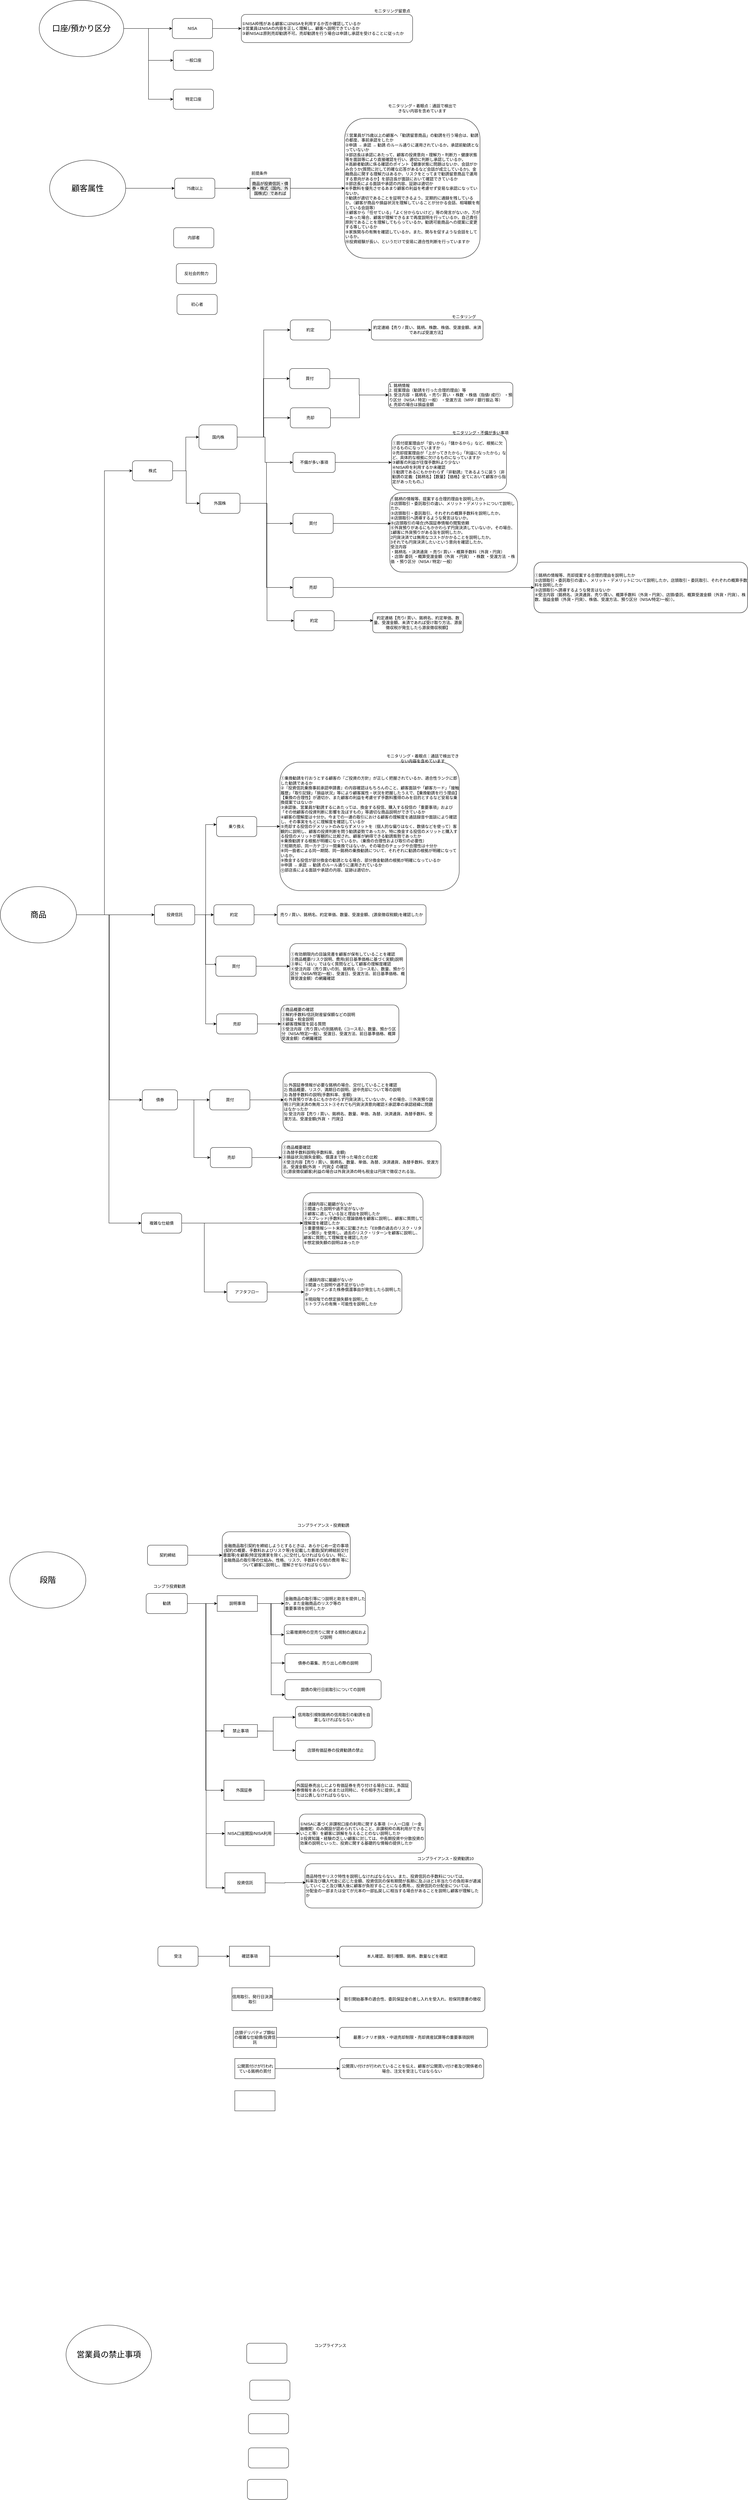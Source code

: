 <mxfile border="50" scale="3" compressed="false" locked="false" version="28.2.7">
  <diagram name="Blank" id="YmL12bMKpDGza6XwsDPr">
    <mxGraphModel dx="1291" dy="3294" grid="0" gridSize="10" guides="1" tooltips="1" connect="1" arrows="1" fold="1" page="0" pageScale="1" pageWidth="827" pageHeight="1169" background="none" math="1" shadow="0">
      <root>
        <mxCell id="X5NqExCQtvZxIxQ7pmgY-0" />
        <mxCell id="1" parent="X5NqExCQtvZxIxQ7pmgY-0" />
        <mxCell id="eBsOsrl3Z8P0XOdV9Z9q-5" value="" style="edgeStyle=orthogonalEdgeStyle;rounded=0;orthogonalLoop=1;jettySize=auto;html=1;" parent="1" source="eBsOsrl3Z8P0XOdV9Z9q-2" target="eBsOsrl3Z8P0XOdV9Z9q-4" edge="1">
          <mxGeometry relative="1" as="geometry" />
        </mxCell>
        <mxCell id="eBsOsrl3Z8P0XOdV9Z9q-12" style="edgeStyle=orthogonalEdgeStyle;rounded=0;orthogonalLoop=1;jettySize=auto;html=1;exitX=1;exitY=0.5;exitDx=0;exitDy=0;entryX=0;entryY=0.5;entryDx=0;entryDy=0;" parent="1" source="eBsOsrl3Z8P0XOdV9Z9q-2" target="eBsOsrl3Z8P0XOdV9Z9q-6" edge="1">
          <mxGeometry relative="1" as="geometry">
            <Array as="points">
              <mxPoint x="534" y="217" />
              <mxPoint x="534" y="365" />
              <mxPoint x="565" y="365" />
            </Array>
          </mxGeometry>
        </mxCell>
        <mxCell id="eBsOsrl3Z8P0XOdV9Z9q-14" style="edgeStyle=orthogonalEdgeStyle;rounded=0;orthogonalLoop=1;jettySize=auto;html=1;entryX=0;entryY=0.5;entryDx=0;entryDy=0;" parent="1" source="eBsOsrl3Z8P0XOdV9Z9q-2" target="eBsOsrl3Z8P0XOdV9Z9q-13" edge="1">
          <mxGeometry relative="1" as="geometry" />
        </mxCell>
        <mxCell id="eBsOsrl3Z8P0XOdV9Z9q-2" value="投資信託" style="rounded=1;whiteSpace=wrap;html=1;" parent="1" vertex="1">
          <mxGeometry x="382" y="187" width="120" height="60" as="geometry" />
        </mxCell>
        <mxCell id="eBsOsrl3Z8P0XOdV9Z9q-9" value="" style="edgeStyle=orthogonalEdgeStyle;rounded=0;orthogonalLoop=1;jettySize=auto;html=1;" parent="1" source="eBsOsrl3Z8P0XOdV9Z9q-4" target="eBsOsrl3Z8P0XOdV9Z9q-8" edge="1">
          <mxGeometry relative="1" as="geometry" />
        </mxCell>
        <mxCell id="eBsOsrl3Z8P0XOdV9Z9q-4" value="約定" style="rounded=1;whiteSpace=wrap;html=1;" parent="1" vertex="1">
          <mxGeometry x="559" y="187" width="120" height="60" as="geometry" />
        </mxCell>
        <mxCell id="eBsOsrl3Z8P0XOdV9Z9q-11" style="edgeStyle=orthogonalEdgeStyle;rounded=0;orthogonalLoop=1;jettySize=auto;html=1;entryX=0;entryY=0.5;entryDx=0;entryDy=0;" parent="1" source="eBsOsrl3Z8P0XOdV9Z9q-6" target="eBsOsrl3Z8P0XOdV9Z9q-10" edge="1">
          <mxGeometry relative="1" as="geometry" />
        </mxCell>
        <mxCell id="eBsOsrl3Z8P0XOdV9Z9q-6" value="買付" style="rounded=1;whiteSpace=wrap;html=1;" parent="1" vertex="1">
          <mxGeometry x="565" y="340.5" width="120" height="60" as="geometry" />
        </mxCell>
        <mxCell id="eBsOsrl3Z8P0XOdV9Z9q-8" value="売り / 買い、銘柄名、約定単価、数量、受渡金額、(源泉徴収税額)を確認したか" style="rounded=1;whiteSpace=wrap;html=1;" parent="1" vertex="1">
          <mxGeometry x="748" y="187" width="444" height="60" as="geometry" />
        </mxCell>
        <mxCell id="eBsOsrl3Z8P0XOdV9Z9q-10" value="①有効期限内の目論見書を顧客が保有していることを確認&lt;div&gt;②商品概要/リスク説明、費用(前日基準価格に基づく実額)説明&lt;/div&gt;&lt;div&gt;&lt;span style=&quot;background-color: transparent; color: light-dark(rgb(0, 0, 0), rgb(255, 255, 255));&quot;&gt;③単に「はい」ではなく質問などして顧客の理解度確認&lt;/span&gt;&lt;/div&gt;&lt;div&gt;④受注内容（売り買いの別、銘柄名（コース名）、数量、預かり区分（NISA/特定/一般）、受渡日、受渡方法、前日基準価格、概算受渡金額）の網羅確認&lt;/div&gt;" style="rounded=1;whiteSpace=wrap;html=1;align=left;" parent="1" vertex="1">
          <mxGeometry x="785.5" y="303" width="348" height="135" as="geometry" />
        </mxCell>
        <mxCell id="eBsOsrl3Z8P0XOdV9Z9q-16" value="" style="edgeStyle=orthogonalEdgeStyle;rounded=0;orthogonalLoop=1;jettySize=auto;html=1;" parent="1" source="eBsOsrl3Z8P0XOdV9Z9q-13" target="eBsOsrl3Z8P0XOdV9Z9q-15" edge="1">
          <mxGeometry relative="1" as="geometry" />
        </mxCell>
        <mxCell id="eBsOsrl3Z8P0XOdV9Z9q-13" value="売却" style="rounded=1;whiteSpace=wrap;html=1;" parent="1" vertex="1">
          <mxGeometry x="567" y="512.5" width="122" height="60" as="geometry" />
        </mxCell>
        <mxCell id="eBsOsrl3Z8P0XOdV9Z9q-15" value="①商品概要の確認&lt;br&gt;②解約手数料/信託財産留保額などの説明&lt;br&gt;③損益・税金説明&lt;div&gt;④顧客理解度を図る質問&lt;div&gt;⑤受注内容（売り買いの別&lt;span style=&quot;background-color: transparent; color: light-dark(rgb(0, 0, 0), rgb(255, 255, 255));&quot;&gt;銘柄名（コース名）、数量、預かり区分（NISA/特定/一般）、受渡日、受渡方法、前日基準価格、概算受渡金額）の網羅確認&lt;/span&gt;&lt;/div&gt;&lt;/div&gt;" style="rounded=1;whiteSpace=wrap;html=1;align=left;" parent="1" vertex="1">
          <mxGeometry x="759" y="486" width="352" height="113" as="geometry" />
        </mxCell>
        <mxCell id="eBsOsrl3Z8P0XOdV9Z9q-21" value="" style="edgeStyle=orthogonalEdgeStyle;rounded=0;orthogonalLoop=1;jettySize=auto;html=1;" parent="1" source="eBsOsrl3Z8P0XOdV9Z9q-17" target="eBsOsrl3Z8P0XOdV9Z9q-18" edge="1">
          <mxGeometry relative="1" as="geometry" />
        </mxCell>
        <mxCell id="eBsOsrl3Z8P0XOdV9Z9q-25" style="edgeStyle=orthogonalEdgeStyle;rounded=0;orthogonalLoop=1;jettySize=auto;html=1;entryX=0;entryY=0.5;entryDx=0;entryDy=0;" parent="1" source="eBsOsrl3Z8P0XOdV9Z9q-17" target="eBsOsrl3Z8P0XOdV9Z9q-19" edge="1">
          <mxGeometry relative="1" as="geometry" />
        </mxCell>
        <mxCell id="eBsOsrl3Z8P0XOdV9Z9q-17" value="債券" style="rounded=1;whiteSpace=wrap;html=1;" parent="1" vertex="1">
          <mxGeometry x="345.5" y="739" width="105" height="60" as="geometry" />
        </mxCell>
        <mxCell id="eBsOsrl3Z8P0XOdV9Z9q-22" style="edgeStyle=orthogonalEdgeStyle;rounded=0;orthogonalLoop=1;jettySize=auto;html=1;entryX=0;entryY=0.5;entryDx=0;entryDy=0;" parent="1" source="eBsOsrl3Z8P0XOdV9Z9q-18" edge="1">
          <mxGeometry relative="1" as="geometry">
            <mxPoint x="767.5" y="769" as="targetPoint" />
          </mxGeometry>
        </mxCell>
        <mxCell id="eBsOsrl3Z8P0XOdV9Z9q-18" value="買付" style="rounded=1;whiteSpace=wrap;html=1;" parent="1" vertex="1">
          <mxGeometry x="546.5" y="739" width="120" height="60" as="geometry" />
        </mxCell>
        <mxCell id="eBsOsrl3Z8P0XOdV9Z9q-24" value="" style="edgeStyle=orthogonalEdgeStyle;rounded=0;orthogonalLoop=1;jettySize=auto;html=1;" parent="1" source="eBsOsrl3Z8P0XOdV9Z9q-19" edge="1">
          <mxGeometry relative="1" as="geometry">
            <mxPoint x="761.5" y="941" as="targetPoint" />
          </mxGeometry>
        </mxCell>
        <mxCell id="eBsOsrl3Z8P0XOdV9Z9q-19" value="売却" style="rounded=1;whiteSpace=wrap;html=1;" parent="1" vertex="1">
          <mxGeometry x="548.5" y="911" width="124" height="60" as="geometry" />
        </mxCell>
        <mxCell id="eBsOsrl3Z8P0XOdV9Z9q-20" value="1) 外国証券情報が必要な銘柄の場合、交付していることを確認&lt;div&gt;2) 商品概要、リスク、満期日の説明、途中売却について等の説明&lt;/div&gt;&lt;div&gt;3) 為替手数料の説明(手数料率、金額)&lt;/div&gt;&lt;div&gt;4) 外貨預りがあるにもかかわらず円貨決済していないか。その場合、①外貨預り説明②円貨決済の無用コスト③それでも円貨決済意向確認④承認車の承認経緯に問題はなかったか&lt;/div&gt;&lt;div&gt;5) 受注内容【売り / 買い、銘柄名、数量、単価、為替、決済通貨、為替手数料、受渡方法、受渡金額(外貨 ・ 円貨)】&lt;/div&gt;" style="rounded=1;whiteSpace=wrap;html=1;align=left;" parent="1" vertex="1">
          <mxGeometry x="765.5" y="687" width="457" height="176" as="geometry" />
        </mxCell>
        <mxCell id="eBsOsrl3Z8P0XOdV9Z9q-23" value="①商品概要確認&lt;div&gt;②為替手数料説明(手数料率、金額)&lt;/div&gt;&lt;div&gt;③損益状況(損失金額)、償還まで持った場合との比較&lt;/div&gt;&lt;div&gt;④受注内容【売り / 買い、銘柄名、数量、単価、為替、決済通貨、為替手数料、受渡方法、受渡金額(外貨 ・ 円貨)】の確認&lt;/div&gt;&lt;div&gt;⑤(源泉徴収顧客)利益の場合は外貨決済の時も税金は円貨で徴収される旨。&lt;/div&gt;" style="rounded=1;whiteSpace=wrap;html=1;align=left;" parent="1" vertex="1">
          <mxGeometry x="761.5" y="892" width="475" height="110" as="geometry" />
        </mxCell>
        <mxCell id="eBsOsrl3Z8P0XOdV9Z9q-36" value="" style="edgeStyle=orthogonalEdgeStyle;rounded=0;orthogonalLoop=1;jettySize=auto;html=1;" parent="1" source="eBsOsrl3Z8P0XOdV9Z9q-29" target="eBsOsrl3Z8P0XOdV9Z9q-34" edge="1">
          <mxGeometry relative="1" as="geometry" />
        </mxCell>
        <mxCell id="eBsOsrl3Z8P0XOdV9Z9q-29" value="乗り換え" style="rounded=1;whiteSpace=wrap;html=1;" parent="1" vertex="1">
          <mxGeometry x="567" y="-76" width="120" height="60" as="geometry" />
        </mxCell>
        <mxCell id="eBsOsrl3Z8P0XOdV9Z9q-34" value="①乗換勧誘を行おうとする顧客の『ご投資の方針』が正しく把握されているか、適合性ランクに即した勧誘であるか&lt;br&gt;②『投資信託乗換事前承認申請書』の内容確認はもちろんのこと、顧客面談や「顧客カード」「接触履歴」「取引記録」「損益状況」等により顧客属性・状況を把握したうえで、【乗換勧誘を行う理由】【乗換の合理性】が適切か、また顧客の利益を考慮せず手数料獲得のみを目的とするなど安易な乗換提案ではないか&lt;br&gt;③承認後、営業員が勧誘するにあたっては、換金する投信、購入する投信の「重要事項」および「その他顧客の投資判断に影響を及ぼすもの」等適切な商品説明ができているか&lt;br&gt;④顧客の理解度は十分か。今までの一連の取引における顧客の理解度を通話録音や面談により確認し、その事実をもとに理解度を確認しているか&lt;br&gt;⑤売却する投信のデメリットのみならずメリットを（個人的な偏りはなく、数値などを使って）客観的に説明し、顧客の投資判断を問う勧誘姿勢であったか。特に換金する投信のメリットと購入する投信のメリットが客観的に比較され、顧客が納得できる勧誘態勢であったか&lt;br&gt;⑥乗換勧誘する根拠が明確になっているか。（乗換の合理性および取引の必要性）&lt;br&gt;⑦短期売却、同一カテゴリー間乗換ではないか。その場合のチェックや合理性は十分か&lt;br&gt;⑧同一扱者による同一期間、同一銘柄の乗換勧誘について、それぞれに勧誘の根拠が明確になっているか。&lt;br&gt;⑨換金する投信が部分換金の勧誘となる場合、部分換金勧誘の根拠が明確になっているか&lt;br&gt;⑩申請 → 承認 → 勧誘 のルール通りに運用されているか&lt;br&gt;⑪部店長による面談や承認の内容、証跡は適切か。&lt;div&gt;&lt;br/&gt;&lt;/div&gt;" style="rounded=1;whiteSpace=wrap;html=1;align=left;" parent="1" vertex="1">
          <mxGeometry x="756" y="-238" width="535" height="383" as="geometry" />
        </mxCell>
        <mxCell id="eBsOsrl3Z8P0XOdV9Z9q-37" style="edgeStyle=orthogonalEdgeStyle;rounded=0;orthogonalLoop=1;jettySize=auto;html=1;entryX=0;entryY=0.4;entryDx=0;entryDy=0;entryPerimeter=0;" parent="1" source="eBsOsrl3Z8P0XOdV9Z9q-2" target="eBsOsrl3Z8P0XOdV9Z9q-29" edge="1">
          <mxGeometry relative="1" as="geometry" />
        </mxCell>
        <mxCell id="eBsOsrl3Z8P0XOdV9Z9q-38" value="モニタリング・着眼点：通話で検出できない内容を含めています" style="text;html=1;whiteSpace=wrap;strokeColor=none;fillColor=none;align=center;verticalAlign=middle;rounded=0;" parent="1" vertex="1">
          <mxGeometry x="1070" y="-264" width="224" height="30" as="geometry" />
        </mxCell>
        <mxCell id="eBsOsrl3Z8P0XOdV9Z9q-41" style="edgeStyle=orthogonalEdgeStyle;rounded=0;orthogonalLoop=1;jettySize=auto;html=1;entryX=0;entryY=0.5;entryDx=0;entryDy=0;" parent="1" source="eBsOsrl3Z8P0XOdV9Z9q-40" target="eBsOsrl3Z8P0XOdV9Z9q-17" edge="1">
          <mxGeometry relative="1" as="geometry">
            <mxPoint x="345" y="626.889" as="targetPoint" />
          </mxGeometry>
        </mxCell>
        <mxCell id="eBsOsrl3Z8P0XOdV9Z9q-72" style="edgeStyle=orthogonalEdgeStyle;rounded=0;orthogonalLoop=1;jettySize=auto;html=1;" parent="1" source="eBsOsrl3Z8P0XOdV9Z9q-40" target="eBsOsrl3Z8P0XOdV9Z9q-2" edge="1">
          <mxGeometry relative="1" as="geometry" />
        </mxCell>
        <mxCell id="eBsOsrl3Z8P0XOdV9Z9q-95" style="edgeStyle=orthogonalEdgeStyle;rounded=0;orthogonalLoop=1;jettySize=auto;html=1;entryX=0;entryY=0.5;entryDx=0;entryDy=0;" parent="1" source="eBsOsrl3Z8P0XOdV9Z9q-40" target="eBsOsrl3Z8P0XOdV9Z9q-73" edge="1">
          <mxGeometry relative="1" as="geometry" />
        </mxCell>
        <mxCell id="eBsOsrl3Z8P0XOdV9Z9q-143" style="edgeStyle=orthogonalEdgeStyle;rounded=0;orthogonalLoop=1;jettySize=auto;html=1;entryX=0;entryY=0.5;entryDx=0;entryDy=0;" parent="1" source="eBsOsrl3Z8P0XOdV9Z9q-40" target="eBsOsrl3Z8P0XOdV9Z9q-135" edge="1">
          <mxGeometry relative="1" as="geometry" />
        </mxCell>
        <mxCell id="eBsOsrl3Z8P0XOdV9Z9q-40" value="&lt;font style=&quot;font-size: 24px;&quot;&gt;商品&lt;/font&gt;" style="ellipse;whiteSpace=wrap;html=1;" parent="1" vertex="1">
          <mxGeometry x="-78" y="133" width="227" height="168" as="geometry" />
        </mxCell>
        <mxCell id="eBsOsrl3Z8P0XOdV9Z9q-44" style="edgeStyle=orthogonalEdgeStyle;rounded=0;orthogonalLoop=1;jettySize=auto;html=1;entryX=0;entryY=0.5;entryDx=0;entryDy=0;" parent="1" source="eBsOsrl3Z8P0XOdV9Z9q-42" target="eBsOsrl3Z8P0XOdV9Z9q-43" edge="1">
          <mxGeometry relative="1" as="geometry" />
        </mxCell>
        <mxCell id="eBsOsrl3Z8P0XOdV9Z9q-42" value="&lt;font style=&quot;font-size: 24px;&quot;&gt;顧客属性&lt;/font&gt;" style="ellipse;whiteSpace=wrap;html=1;" parent="1" vertex="1">
          <mxGeometry x="69" y="-2033.5" width="227" height="168" as="geometry" />
        </mxCell>
        <mxCell id="eBsOsrl3Z8P0XOdV9Z9q-102" style="edgeStyle=orthogonalEdgeStyle;rounded=0;orthogonalLoop=1;jettySize=auto;html=1;entryX=0;entryY=0.5;entryDx=0;entryDy=0;" parent="1" source="eBsOsrl3Z8P0XOdV9Z9q-43" target="eBsOsrl3Z8P0XOdV9Z9q-99" edge="1">
          <mxGeometry relative="1" as="geometry" />
        </mxCell>
        <mxCell id="eBsOsrl3Z8P0XOdV9Z9q-43" value="75歳以上" style="rounded=1;whiteSpace=wrap;html=1;" parent="1" vertex="1">
          <mxGeometry x="442" y="-1979.5" width="120" height="60" as="geometry" />
        </mxCell>
        <mxCell id="eBsOsrl3Z8P0XOdV9Z9q-45" value="①営業員が75歳以上の顧客へ「勧誘留意商品」の勧誘を行う場合は、勧誘の都度、事前承認をしたか&lt;br&gt;②申請 → 承認 → 勧誘 のルール通りに運用されているか。承認前勧誘となっていないか&lt;br&gt;③部店長は承認にあたって、顧客の投資意向・理解力・判断力・健康状態等を面談等により直接確認を行い、適切に判断し承認しているか。&lt;br&gt;④高齢者勧誘に係る確認のポイント【健康状態に問題はないか、会話がかみ合うか(質問に対して的確な応答があるなど会話が成立しているか)、金融商品に関する理解力はあるか、リスクをとってまで勧誘留意商品で運用する意向があるか】を部店長が面談において確認できているか&lt;br&gt;⑤部店長による面談や承認の内容、証跡は適切か&lt;br&gt;⑥手数料を優先させるあまり顧客の利益を考慮せず安易な承認になっていないか。&lt;br&gt;⑦勧誘が適切であることを証明できるよう、定期的に通録を残しているか。（顧客が商品や損益状況を理解していることが分かる会話、相場観を有している会話等）&lt;br&gt;⑧顧客から「任せている」「よく分からないけど」等の発言がないか。万が一あった場合、顧客が理解できるまで再度説明を行っているか。自己責任原則であることを理解してもらっているか。勧誘可能商品への提案に変更する等しているか&lt;br&gt;⑨家族関与の有無を確認しているか。また、関与を促すような会話をしているか。&lt;div&gt;⑩投資経験が長い、というだけで安易に適合性判断を行っていますか&lt;/div&gt;" style="rounded=1;whiteSpace=wrap;html=1;align=left;" parent="1" vertex="1">
          <mxGeometry x="949" y="-2158" width="404" height="417" as="geometry" />
        </mxCell>
        <mxCell id="eBsOsrl3Z8P0XOdV9Z9q-46" value="モニタリング・着眼点：通話で検出できない内容を含めています" style="text;html=1;whiteSpace=wrap;strokeColor=none;fillColor=none;align=center;verticalAlign=middle;rounded=0;" parent="1" vertex="1">
          <mxGeometry x="1075" y="-2203" width="210.5" height="30" as="geometry" />
        </mxCell>
        <mxCell id="eBsOsrl3Z8P0XOdV9Z9q-56" style="edgeStyle=orthogonalEdgeStyle;rounded=0;orthogonalLoop=1;jettySize=auto;html=1;entryX=0;entryY=0.5;entryDx=0;entryDy=0;" parent="1" source="eBsOsrl3Z8P0XOdV9Z9q-48" target="eBsOsrl3Z8P0XOdV9Z9q-49" edge="1">
          <mxGeometry relative="1" as="geometry" />
        </mxCell>
        <mxCell id="eBsOsrl3Z8P0XOdV9Z9q-70" style="edgeStyle=orthogonalEdgeStyle;rounded=0;orthogonalLoop=1;jettySize=auto;html=1;entryX=0;entryY=0.5;entryDx=0;entryDy=0;" parent="1" source="eBsOsrl3Z8P0XOdV9Z9q-48" target="eBsOsrl3Z8P0XOdV9Z9q-50" edge="1">
          <mxGeometry relative="1" as="geometry" />
        </mxCell>
        <mxCell id="eBsOsrl3Z8P0XOdV9Z9q-71" style="edgeStyle=orthogonalEdgeStyle;rounded=0;orthogonalLoop=1;jettySize=auto;html=1;entryX=0;entryY=0.5;entryDx=0;entryDy=0;" parent="1" source="eBsOsrl3Z8P0XOdV9Z9q-48" target="eBsOsrl3Z8P0XOdV9Z9q-57" edge="1">
          <mxGeometry relative="1" as="geometry" />
        </mxCell>
        <mxCell id="eBsOsrl3Z8P0XOdV9Z9q-48" value="&lt;span style=&quot;font-size: 24px;&quot;&gt;口座/預かり区分&lt;/span&gt;" style="ellipse;whiteSpace=wrap;html=1;" parent="1" vertex="1">
          <mxGeometry x="38" y="-2510" width="252" height="168" as="geometry" />
        </mxCell>
        <mxCell id="eBsOsrl3Z8P0XOdV9Z9q-55" value="" style="edgeStyle=orthogonalEdgeStyle;rounded=0;orthogonalLoop=1;jettySize=auto;html=1;" parent="1" source="eBsOsrl3Z8P0XOdV9Z9q-49" target="eBsOsrl3Z8P0XOdV9Z9q-54" edge="1">
          <mxGeometry relative="1" as="geometry" />
        </mxCell>
        <mxCell id="eBsOsrl3Z8P0XOdV9Z9q-49" value="NISA" style="rounded=1;whiteSpace=wrap;html=1;" parent="1" vertex="1">
          <mxGeometry x="435" y="-2456" width="120" height="60" as="geometry" />
        </mxCell>
        <mxCell id="eBsOsrl3Z8P0XOdV9Z9q-50" value="一般口座" style="rounded=1;whiteSpace=wrap;html=1;" parent="1" vertex="1">
          <mxGeometry x="438" y="-2361" width="120" height="60" as="geometry" />
        </mxCell>
        <mxCell id="eBsOsrl3Z8P0XOdV9Z9q-54" value="①NISA枠残がある顧客にはNISAを利用するか否か確認しているか&lt;br&gt;②営業員はNISAの内容を正しく理解し、顧客へ説明できているか&lt;br&gt;③新NISAは原則売却勧誘不可。売却勧誘を行う場合は申請し承認を受けることに従ったか" style="rounded=1;whiteSpace=wrap;html=1;align=left;" parent="1" vertex="1">
          <mxGeometry x="641" y="-2468" width="511" height="84" as="geometry" />
        </mxCell>
        <mxCell id="eBsOsrl3Z8P0XOdV9Z9q-57" value="特定口座" style="rounded=1;whiteSpace=wrap;html=1;" parent="1" vertex="1">
          <mxGeometry x="438" y="-2245" width="120" height="60" as="geometry" />
        </mxCell>
        <mxCell id="eBsOsrl3Z8P0XOdV9Z9q-60" value="モニタリング留意点" style="text;html=1;whiteSpace=wrap;strokeColor=none;fillColor=none;align=center;verticalAlign=middle;rounded=0;" parent="1" vertex="1">
          <mxGeometry x="1036" y="-2493" width="110" height="30" as="geometry" />
        </mxCell>
        <mxCell id="eBsOsrl3Z8P0XOdV9Z9q-66" value="&lt;font style=&quot;font-size: 24px;&quot;&gt;営業員の禁止事項&lt;/font&gt;" style="ellipse;whiteSpace=wrap;html=1;" parent="1" vertex="1">
          <mxGeometry x="118" y="4423" width="255" height="176" as="geometry" />
        </mxCell>
        <mxCell id="eBsOsrl3Z8P0XOdV9Z9q-68" value="コンプライアンス" style="text;html=1;whiteSpace=wrap;strokeColor=none;fillColor=none;align=center;verticalAlign=middle;rounded=0;" parent="1" vertex="1">
          <mxGeometry x="840" y="4469" width="133" height="30" as="geometry" />
        </mxCell>
        <mxCell id="eBsOsrl3Z8P0XOdV9Z9q-79" style="edgeStyle=orthogonalEdgeStyle;rounded=0;orthogonalLoop=1;jettySize=auto;html=1;entryX=0;entryY=0.5;entryDx=0;entryDy=0;" parent="1" source="eBsOsrl3Z8P0XOdV9Z9q-73" target="eBsOsrl3Z8P0XOdV9Z9q-74" edge="1">
          <mxGeometry relative="1" as="geometry" />
        </mxCell>
        <mxCell id="eBsOsrl3Z8P0XOdV9Z9q-80" style="edgeStyle=orthogonalEdgeStyle;rounded=0;orthogonalLoop=1;jettySize=auto;html=1;entryX=0;entryY=0.5;entryDx=0;entryDy=0;" parent="1" source="eBsOsrl3Z8P0XOdV9Z9q-73" target="eBsOsrl3Z8P0XOdV9Z9q-75" edge="1">
          <mxGeometry relative="1" as="geometry" />
        </mxCell>
        <mxCell id="eBsOsrl3Z8P0XOdV9Z9q-73" value="株式" style="rounded=1;whiteSpace=wrap;html=1;" parent="1" vertex="1">
          <mxGeometry x="316" y="-1137" width="120" height="60" as="geometry" />
        </mxCell>
        <mxCell id="eBsOsrl3Z8P0XOdV9Z9q-86" style="edgeStyle=orthogonalEdgeStyle;rounded=0;orthogonalLoop=1;jettySize=auto;html=1;entryX=0;entryY=0.5;entryDx=0;entryDy=0;" parent="1" source="eBsOsrl3Z8P0XOdV9Z9q-74" target="eBsOsrl3Z8P0XOdV9Z9q-85" edge="1">
          <mxGeometry relative="1" as="geometry" />
        </mxCell>
        <mxCell id="eBsOsrl3Z8P0XOdV9Z9q-107" style="edgeStyle=orthogonalEdgeStyle;rounded=0;orthogonalLoop=1;jettySize=auto;html=1;entryX=0;entryY=0.5;entryDx=0;entryDy=0;" parent="1" source="eBsOsrl3Z8P0XOdV9Z9q-74" target="eBsOsrl3Z8P0XOdV9Z9q-104" edge="1">
          <mxGeometry relative="1" as="geometry" />
        </mxCell>
        <mxCell id="eBsOsrl3Z8P0XOdV9Z9q-109" style="edgeStyle=orthogonalEdgeStyle;rounded=0;orthogonalLoop=1;jettySize=auto;html=1;entryX=0;entryY=0.5;entryDx=0;entryDy=0;" parent="1" source="eBsOsrl3Z8P0XOdV9Z9q-74" target="eBsOsrl3Z8P0XOdV9Z9q-103" edge="1">
          <mxGeometry relative="1" as="geometry" />
        </mxCell>
        <mxCell id="eBsOsrl3Z8P0XOdV9Z9q-113" style="edgeStyle=orthogonalEdgeStyle;rounded=0;orthogonalLoop=1;jettySize=auto;html=1;entryX=0;entryY=0.5;entryDx=0;entryDy=0;" parent="1" source="eBsOsrl3Z8P0XOdV9Z9q-74" target="eBsOsrl3Z8P0XOdV9Z9q-105" edge="1">
          <mxGeometry relative="1" as="geometry" />
        </mxCell>
        <mxCell id="eBsOsrl3Z8P0XOdV9Z9q-74" value="国内株" style="rounded=1;whiteSpace=wrap;html=1;" parent="1" vertex="1">
          <mxGeometry x="514.5" y="-1244" width="114" height="73" as="geometry" />
        </mxCell>
        <mxCell id="eBsOsrl3Z8P0XOdV9Z9q-87" style="edgeStyle=orthogonalEdgeStyle;rounded=0;orthogonalLoop=1;jettySize=auto;html=1;entryX=0;entryY=0.5;entryDx=0;entryDy=0;" parent="1" source="eBsOsrl3Z8P0XOdV9Z9q-75" target="eBsOsrl3Z8P0XOdV9Z9q-85" edge="1">
          <mxGeometry relative="1" as="geometry" />
        </mxCell>
        <mxCell id="eBsOsrl3Z8P0XOdV9Z9q-120" style="edgeStyle=orthogonalEdgeStyle;rounded=0;orthogonalLoop=1;jettySize=auto;html=1;" parent="1" source="eBsOsrl3Z8P0XOdV9Z9q-75" target="eBsOsrl3Z8P0XOdV9Z9q-118" edge="1">
          <mxGeometry relative="1" as="geometry" />
        </mxCell>
        <mxCell id="eBsOsrl3Z8P0XOdV9Z9q-121" style="edgeStyle=orthogonalEdgeStyle;rounded=0;orthogonalLoop=1;jettySize=auto;html=1;entryX=0;entryY=0.5;entryDx=0;entryDy=0;" parent="1" source="eBsOsrl3Z8P0XOdV9Z9q-75" target="eBsOsrl3Z8P0XOdV9Z9q-119" edge="1">
          <mxGeometry relative="1" as="geometry" />
        </mxCell>
        <mxCell id="eBsOsrl3Z8P0XOdV9Z9q-127" style="edgeStyle=orthogonalEdgeStyle;rounded=0;orthogonalLoop=1;jettySize=auto;html=1;entryX=0;entryY=0.5;entryDx=0;entryDy=0;" parent="1" source="eBsOsrl3Z8P0XOdV9Z9q-75" target="eBsOsrl3Z8P0XOdV9Z9q-125" edge="1">
          <mxGeometry relative="1" as="geometry" />
        </mxCell>
        <mxCell id="eBsOsrl3Z8P0XOdV9Z9q-75" value="外国株" style="rounded=1;whiteSpace=wrap;html=1;" parent="1" vertex="1">
          <mxGeometry x="517" y="-1040" width="120" height="60" as="geometry" />
        </mxCell>
        <mxCell id="eBsOsrl3Z8P0XOdV9Z9q-83" value="①買付提案理由が「安いから」「儲かるから」など、根拠に欠けるものになっていますか&lt;br&gt;②売却提案理由が「上がってきたから」「利益になったから」など、具体的な根拠に欠けるものになっていますか&lt;br&gt;③顧客の利益が往復手数料より少ない&lt;br&gt;④NISA枠を利用するか未確認&lt;br&gt;⑤勧誘であるにもかかわらず『非勧誘』であるように装う（非勧誘の定義:【銘柄名】【数量】【価格】全てにおいて顧客から指定があったもの。）" style="rounded=1;whiteSpace=wrap;html=1;align=left;" parent="1" vertex="1">
          <mxGeometry x="1089" y="-1214.5" width="343" height="165" as="geometry" />
        </mxCell>
        <mxCell id="eBsOsrl3Z8P0XOdV9Z9q-84" value="モニタリング・不備が多い事項" style="text;html=1;whiteSpace=wrap;strokeColor=none;fillColor=none;align=center;verticalAlign=middle;rounded=0;" parent="1" vertex="1">
          <mxGeometry x="1261" y="-1241" width="186" height="41" as="geometry" />
        </mxCell>
        <mxCell id="eBsOsrl3Z8P0XOdV9Z9q-117" style="edgeStyle=orthogonalEdgeStyle;rounded=0;orthogonalLoop=1;jettySize=auto;html=1;entryX=0;entryY=0.5;entryDx=0;entryDy=0;" parent="1" source="eBsOsrl3Z8P0XOdV9Z9q-85" target="eBsOsrl3Z8P0XOdV9Z9q-83" edge="1">
          <mxGeometry relative="1" as="geometry" />
        </mxCell>
        <mxCell id="eBsOsrl3Z8P0XOdV9Z9q-85" value="不備が多い事項" style="rounded=1;whiteSpace=wrap;html=1;" parent="1" vertex="1">
          <mxGeometry x="795" y="-1162" width="126" height="60" as="geometry" />
        </mxCell>
        <mxCell id="eBsOsrl3Z8P0XOdV9Z9q-88" value="" style="rounded=1;whiteSpace=wrap;html=1;" parent="1" vertex="1">
          <mxGeometry x="657" y="4477" width="120" height="60" as="geometry" />
        </mxCell>
        <mxCell id="eBsOsrl3Z8P0XOdV9Z9q-89" value="" style="rounded=1;whiteSpace=wrap;html=1;" parent="1" vertex="1">
          <mxGeometry x="666" y="4587" width="120" height="60" as="geometry" />
        </mxCell>
        <mxCell id="eBsOsrl3Z8P0XOdV9Z9q-90" value="" style="rounded=1;whiteSpace=wrap;html=1;" parent="1" vertex="1">
          <mxGeometry x="662" y="4687" width="120" height="60" as="geometry" />
        </mxCell>
        <mxCell id="eBsOsrl3Z8P0XOdV9Z9q-91" value="" style="rounded=1;whiteSpace=wrap;html=1;" parent="1" vertex="1">
          <mxGeometry x="662" y="4789" width="120" height="60" as="geometry" />
        </mxCell>
        <mxCell id="eBsOsrl3Z8P0XOdV9Z9q-92" value="" style="rounded=1;whiteSpace=wrap;html=1;" parent="1" vertex="1">
          <mxGeometry x="659" y="4883" width="120" height="60" as="geometry" />
        </mxCell>
        <mxCell id="eBsOsrl3Z8P0XOdV9Z9q-101" style="edgeStyle=orthogonalEdgeStyle;rounded=0;orthogonalLoop=1;jettySize=auto;html=1;entryX=0;entryY=0.5;entryDx=0;entryDy=0;" parent="1" source="eBsOsrl3Z8P0XOdV9Z9q-99" target="eBsOsrl3Z8P0XOdV9Z9q-45" edge="1">
          <mxGeometry relative="1" as="geometry" />
        </mxCell>
        <mxCell id="eBsOsrl3Z8P0XOdV9Z9q-99" value="&lt;span style=&quot;color: rgb(0, 0, 0); font-family: Helvetica; font-size: 12px; font-style: normal; font-variant-ligatures: normal; font-variant-caps: normal; font-weight: 400; letter-spacing: normal; orphans: 2; text-align: center; text-indent: 0px; text-transform: none; widows: 2; word-spacing: 0px; -webkit-text-stroke-width: 0px; white-space: normal; background-color: rgb(236, 236, 236); text-decoration-thickness: initial; text-decoration-style: initial; text-decoration-color: initial; float: none; display: inline !important;&quot;&gt;商品が投資信託・債券・株式（国内、外国株式）であれば&lt;/span&gt;" style="whiteSpace=wrap;html=1;" parent="1" vertex="1">
          <mxGeometry x="667" y="-1979.5" width="120" height="60" as="geometry" />
        </mxCell>
        <mxCell id="eBsOsrl3Z8P0XOdV9Z9q-112" style="edgeStyle=orthogonalEdgeStyle;rounded=0;orthogonalLoop=1;jettySize=auto;html=1;entryX=0;entryY=0.5;entryDx=0;entryDy=0;" parent="1" source="eBsOsrl3Z8P0XOdV9Z9q-103" target="eBsOsrl3Z8P0XOdV9Z9q-110" edge="1">
          <mxGeometry relative="1" as="geometry" />
        </mxCell>
        <mxCell id="eBsOsrl3Z8P0XOdV9Z9q-103" value="約定" style="rounded=1;whiteSpace=wrap;html=1;" parent="1" vertex="1">
          <mxGeometry x="787" y="-1557" width="120" height="60" as="geometry" />
        </mxCell>
        <mxCell id="eBsOsrl3Z8P0XOdV9Z9q-115" style="edgeStyle=orthogonalEdgeStyle;rounded=0;orthogonalLoop=1;jettySize=auto;html=1;entryX=0;entryY=0.5;entryDx=0;entryDy=0;" parent="1" source="eBsOsrl3Z8P0XOdV9Z9q-104" target="eBsOsrl3Z8P0XOdV9Z9q-114" edge="1">
          <mxGeometry relative="1" as="geometry" />
        </mxCell>
        <mxCell id="eBsOsrl3Z8P0XOdV9Z9q-104" value="買付" style="rounded=1;whiteSpace=wrap;html=1;" parent="1" vertex="1">
          <mxGeometry x="785" y="-1412" width="120" height="60" as="geometry" />
        </mxCell>
        <mxCell id="eBsOsrl3Z8P0XOdV9Z9q-116" style="edgeStyle=orthogonalEdgeStyle;rounded=0;orthogonalLoop=1;jettySize=auto;html=1;entryX=0;entryY=0.5;entryDx=0;entryDy=0;" parent="1" source="eBsOsrl3Z8P0XOdV9Z9q-105" target="eBsOsrl3Z8P0XOdV9Z9q-114" edge="1">
          <mxGeometry relative="1" as="geometry" />
        </mxCell>
        <mxCell id="eBsOsrl3Z8P0XOdV9Z9q-105" value="売却" style="rounded=1;whiteSpace=wrap;html=1;" parent="1" vertex="1">
          <mxGeometry x="787" y="-1295" width="120" height="60" as="geometry" />
        </mxCell>
        <mxCell id="eBsOsrl3Z8P0XOdV9Z9q-108" value="前提条件" style="text;html=1;whiteSpace=wrap;strokeColor=none;fillColor=none;align=center;verticalAlign=middle;rounded=0;" parent="1" vertex="1">
          <mxGeometry x="665" y="-2009.5" width="60" height="30" as="geometry" />
        </mxCell>
        <mxCell id="eBsOsrl3Z8P0XOdV9Z9q-110" value="約定連絡【売り / 買い、銘柄、株数、株価、受渡金額、未済であれば受渡方法】" style="rounded=1;whiteSpace=wrap;html=1;" parent="1" vertex="1">
          <mxGeometry x="1029" y="-1557" width="333" height="60" as="geometry" />
        </mxCell>
        <mxCell id="eBsOsrl3Z8P0XOdV9Z9q-111" value="モニタリング" style="text;html=1;whiteSpace=wrap;strokeColor=none;fillColor=none;align=center;verticalAlign=middle;rounded=0;" parent="1" vertex="1">
          <mxGeometry x="1227" y="-1581" width="156" height="30" as="geometry" />
        </mxCell>
        <mxCell id="eBsOsrl3Z8P0XOdV9Z9q-114" value="1. 銘柄情報&lt;br&gt;2. 提案理由（勧誘を行った合理的理由）等&lt;br&gt;3. 受注内容 ・銘柄名 ・売り/ 買い ・株数 ・株価（指値/ 成行） ・預り区分（NISA / 特定/ 一般） ・受渡方法（MRF / 銀行振込 等）&lt;br&gt;4. 売却の場合は損益金額" style="rounded=1;whiteSpace=wrap;html=1;align=left;" parent="1" vertex="1">
          <mxGeometry x="1080" y="-1371" width="371" height="76" as="geometry" />
        </mxCell>
        <mxCell id="eBsOsrl3Z8P0XOdV9Z9q-118" value="買付" style="rounded=1;whiteSpace=wrap;html=1;" parent="1" vertex="1">
          <mxGeometry x="795" y="-980" width="120" height="60" as="geometry" />
        </mxCell>
        <mxCell id="eBsOsrl3Z8P0XOdV9Z9q-134" style="edgeStyle=orthogonalEdgeStyle;rounded=0;orthogonalLoop=1;jettySize=auto;html=1;entryX=0;entryY=0.5;entryDx=0;entryDy=0;" parent="1" source="eBsOsrl3Z8P0XOdV9Z9q-119" target="eBsOsrl3Z8P0XOdV9Z9q-128" edge="1">
          <mxGeometry relative="1" as="geometry" />
        </mxCell>
        <mxCell id="eBsOsrl3Z8P0XOdV9Z9q-119" value="売却" style="rounded=1;whiteSpace=wrap;html=1;" parent="1" vertex="1">
          <mxGeometry x="795" y="-789" width="120" height="60" as="geometry" />
        </mxCell>
        <mxCell id="eBsOsrl3Z8P0XOdV9Z9q-122" value="①銘柄の情報等、提案する合理的理由を説明したか。&lt;br&gt;②店頭取引・委託取引の違い、メリット・デメリットについて説明したか。&lt;br&gt;③店頭取引・委託取引、それぞれの概算手数料を説明したか。&lt;br&gt;④店頭取引へ誘導するような発言はないか。&lt;br&gt;⑤(店頭取引の場合)外国証券情報の閲覧依頼&lt;br&gt;⑥外貨預りがあるにもかかわらず円貨決済していないか。その場合、&lt;br&gt;1顧客に外貨預りがある旨を説明したか。&lt;br&gt;2円貨決済では無用なコストがかかることを説明したか。&lt;br&gt;3それでも円貨決済したいという意向を確認したか。&lt;br&gt;受注内容 &lt;br&gt;・銘柄名 ・決済通貨 ・売り/ 買い ・概算手数料（外貨・円貨） &lt;br&gt;・店頭/ 委託 ・概算受渡金額（外貨 ・円貨） ・株数 ・受渡方法 ・株価 ・預り区分（NISA / 特定/ 一般）&lt;br&gt;&lt;div&gt;&lt;br&gt;&lt;/div&gt;" style="rounded=1;whiteSpace=wrap;html=1;align=left;" parent="1" vertex="1">
          <mxGeometry x="1084" y="-1042" width="381" height="237" as="geometry" />
        </mxCell>
        <mxCell id="eBsOsrl3Z8P0XOdV9Z9q-123" value="約定連絡【売り/ 買い、銘柄名、約定単価、数量、受渡金額、未済であれば受け取り方法、源泉徴収税が発生したら源泉徴収税額】" style="rounded=1;whiteSpace=wrap;html=1;" parent="1" vertex="1">
          <mxGeometry x="1033" y="-684" width="270" height="60" as="geometry" />
        </mxCell>
        <mxCell id="eBsOsrl3Z8P0XOdV9Z9q-125" value="約定" style="rounded=1;whiteSpace=wrap;html=1;" parent="1" vertex="1">
          <mxGeometry x="798" y="-690" width="120" height="60" as="geometry" />
        </mxCell>
        <mxCell id="eBsOsrl3Z8P0XOdV9Z9q-126" style="edgeStyle=orthogonalEdgeStyle;rounded=0;orthogonalLoop=1;jettySize=auto;html=1;entryX=0.004;entryY=0.392;entryDx=0;entryDy=0;entryPerimeter=0;" parent="1" source="eBsOsrl3Z8P0XOdV9Z9q-125" target="eBsOsrl3Z8P0XOdV9Z9q-123" edge="1">
          <mxGeometry relative="1" as="geometry" />
        </mxCell>
        <mxCell id="eBsOsrl3Z8P0XOdV9Z9q-128" value="①銘柄の情報等、売却提案する合理的理由を説明したか&lt;br&gt;②店頭取引・委託取引の違い、メリット・デメリットについて説明したか。店頭取引・委託取引、それぞれの概算手数料を説明したか&lt;br&gt;③店頭取引へ誘導するような発言はないか&lt;br&gt;④受注内容（銘柄名、決済通貨、売り/買い、概算手数料（外貨・円貨）、店頭/委託、概算受渡金額（外貨・円貨）、株数、損益金額（外貨・円貨）、株価、受渡方法、預り区分（NISA/特定/一般））。" style="rounded=1;whiteSpace=wrap;html=1;align=left;" parent="1" vertex="1">
          <mxGeometry x="1514" y="-834.5" width="637" height="151" as="geometry" />
        </mxCell>
        <mxCell id="eBsOsrl3Z8P0XOdV9Z9q-133" style="edgeStyle=orthogonalEdgeStyle;rounded=0;orthogonalLoop=1;jettySize=auto;html=1;entryX=0.008;entryY=0.39;entryDx=0;entryDy=0;entryPerimeter=0;" parent="1" source="eBsOsrl3Z8P0XOdV9Z9q-118" target="eBsOsrl3Z8P0XOdV9Z9q-122" edge="1">
          <mxGeometry relative="1" as="geometry" />
        </mxCell>
        <mxCell id="eBsOsrl3Z8P0XOdV9Z9q-139" style="edgeStyle=orthogonalEdgeStyle;rounded=0;orthogonalLoop=1;jettySize=auto;html=1;" parent="1" source="eBsOsrl3Z8P0XOdV9Z9q-135" target="eBsOsrl3Z8P0XOdV9Z9q-136" edge="1">
          <mxGeometry relative="1" as="geometry" />
        </mxCell>
        <mxCell id="eBsOsrl3Z8P0XOdV9Z9q-140" style="edgeStyle=orthogonalEdgeStyle;rounded=0;orthogonalLoop=1;jettySize=auto;html=1;entryX=0;entryY=0.5;entryDx=0;entryDy=0;" parent="1" source="eBsOsrl3Z8P0XOdV9Z9q-135" target="eBsOsrl3Z8P0XOdV9Z9q-138" edge="1">
          <mxGeometry relative="1" as="geometry" />
        </mxCell>
        <mxCell id="eBsOsrl3Z8P0XOdV9Z9q-135" value="複雑な仕組債" style="rounded=1;whiteSpace=wrap;html=1;" parent="1" vertex="1">
          <mxGeometry x="343" y="1106.5" width="120" height="60" as="geometry" />
        </mxCell>
        <mxCell id="eBsOsrl3Z8P0XOdV9Z9q-136" value="①通録内容に齟齬がないか&lt;div&gt;②間違った説明や過不足がないか&lt;/div&gt;&lt;div&gt;③顧客に適している旨と理由を説明したか&lt;/div&gt;&lt;div&gt;④スプレッド(手数料)と理論価格を顧客に説明し、顧客に質問して理解度を確認したか&lt;/div&gt;&lt;div&gt;⑤重要情報シート末尾に記載された「EB債の過去のリスク・リターン開示」を使用し、過去のリスク・リターンを顧客に説明し、顧客に質問して理解度を確認したか&lt;br&gt;⑥想定損失額の説明はあったか&lt;/div&gt;" style="rounded=1;whiteSpace=wrap;html=1;align=left;" parent="1" vertex="1">
          <mxGeometry x="825" y="1046" width="358" height="181" as="geometry" />
        </mxCell>
        <mxCell id="eBsOsrl3Z8P0XOdV9Z9q-142" value="" style="edgeStyle=orthogonalEdgeStyle;rounded=0;orthogonalLoop=1;jettySize=auto;html=1;" parent="1" source="eBsOsrl3Z8P0XOdV9Z9q-138" target="eBsOsrl3Z8P0XOdV9Z9q-141" edge="1">
          <mxGeometry relative="1" as="geometry" />
        </mxCell>
        <mxCell id="eBsOsrl3Z8P0XOdV9Z9q-138" value="アフタフロー" style="rounded=1;whiteSpace=wrap;html=1;" parent="1" vertex="1">
          <mxGeometry x="598" y="1312" width="120" height="60" as="geometry" />
        </mxCell>
        <mxCell id="eBsOsrl3Z8P0XOdV9Z9q-141" value="①通録内容に齟齬がないか&lt;br&gt;②間違った説明や過不足がないか&lt;br&gt;③ノックインまた株券償還事由が発生したら説明したか&lt;br&gt;④現段階での想定損失額を説明した&lt;br&gt;⑤トラブルの有無・可能性を説明したか" style="rounded=1;whiteSpace=wrap;html=1;align=left;" parent="1" vertex="1">
          <mxGeometry x="828" y="1276.5" width="292" height="131" as="geometry" />
        </mxCell>
        <mxCell id="eBsOsrl3Z8P0XOdV9Z9q-145" value="&lt;span style=&quot;font-size: 24px;&quot;&gt;段階&lt;/span&gt;" style="ellipse;whiteSpace=wrap;html=1;" parent="1" vertex="1">
          <mxGeometry x="-50" y="2117" width="227" height="168" as="geometry" />
        </mxCell>
        <mxCell id="eBsOsrl3Z8P0XOdV9Z9q-153" style="edgeStyle=orthogonalEdgeStyle;rounded=0;orthogonalLoop=1;jettySize=auto;html=1;entryX=0;entryY=0.5;entryDx=0;entryDy=0;" parent="1" source="eBsOsrl3Z8P0XOdV9Z9q-146" target="eBsOsrl3Z8P0XOdV9Z9q-149" edge="1">
          <mxGeometry relative="1" as="geometry" />
        </mxCell>
        <mxCell id="eBsOsrl3Z8P0XOdV9Z9q-146" value="契約締結" style="rounded=1;whiteSpace=wrap;html=1;" parent="1" vertex="1">
          <mxGeometry x="361" y="2097" width="120" height="60" as="geometry" />
        </mxCell>
        <mxCell id="eBsOsrl3Z8P0XOdV9Z9q-151" style="edgeStyle=orthogonalEdgeStyle;rounded=0;orthogonalLoop=1;jettySize=auto;html=1;entryX=0;entryY=0.5;entryDx=0;entryDy=0;" parent="1" source="eBsOsrl3Z8P0XOdV9Z9q-147" target="eBsOsrl3Z8P0XOdV9Z9q-150" edge="1">
          <mxGeometry relative="1" as="geometry" />
        </mxCell>
        <mxCell id="eBsOsrl3Z8P0XOdV9Z9q-188" style="edgeStyle=orthogonalEdgeStyle;rounded=0;orthogonalLoop=1;jettySize=auto;html=1;entryX=0;entryY=0.5;entryDx=0;entryDy=0;" parent="1" source="eBsOsrl3Z8P0XOdV9Z9q-147" target="eBsOsrl3Z8P0XOdV9Z9q-187" edge="1">
          <mxGeometry relative="1" as="geometry" />
        </mxCell>
        <mxCell id="eBsOsrl3Z8P0XOdV9Z9q-193" style="edgeStyle=orthogonalEdgeStyle;rounded=0;orthogonalLoop=1;jettySize=auto;html=1;entryX=0;entryY=0.5;entryDx=0;entryDy=0;" parent="1" source="eBsOsrl3Z8P0XOdV9Z9q-147" target="eBsOsrl3Z8P0XOdV9Z9q-158" edge="1">
          <mxGeometry relative="1" as="geometry" />
        </mxCell>
        <mxCell id="eBsOsrl3Z8P0XOdV9Z9q-198" style="edgeStyle=orthogonalEdgeStyle;rounded=0;orthogonalLoop=1;jettySize=auto;html=1;entryX=0;entryY=0.5;entryDx=0;entryDy=0;" parent="1" source="eBsOsrl3Z8P0XOdV9Z9q-147" target="eBsOsrl3Z8P0XOdV9Z9q-195" edge="1">
          <mxGeometry relative="1" as="geometry" />
        </mxCell>
        <mxCell id="eBsOsrl3Z8P0XOdV9Z9q-204" style="edgeStyle=orthogonalEdgeStyle;rounded=0;orthogonalLoop=1;jettySize=auto;html=1;entryX=0;entryY=0.75;entryDx=0;entryDy=0;" parent="1" source="eBsOsrl3Z8P0XOdV9Z9q-147" target="eBsOsrl3Z8P0XOdV9Z9q-203" edge="1">
          <mxGeometry relative="1" as="geometry" />
        </mxCell>
        <mxCell id="eBsOsrl3Z8P0XOdV9Z9q-147" value="勧誘" style="rounded=1;whiteSpace=wrap;html=1;" parent="1" vertex="1">
          <mxGeometry x="357" y="2241" width="123" height="60" as="geometry" />
        </mxCell>
        <mxCell id="eBsOsrl3Z8P0XOdV9Z9q-149" value="金融商品取引契約を締結しようとするときは、あらかじめ一定の事項(契約の概要、手数料およびリスク等)を記載した書面(契約締結前交付書面等)を顧客(特定投資家を除く。)に交付しなければならない。特に、金融商品の取引等の仕組み、性格、リスク、手数料その他の費用 等について顧客に説明し、理解させなければならない" style="rounded=1;whiteSpace=wrap;html=1;" parent="1" vertex="1">
          <mxGeometry x="584" y="2057" width="382" height="140" as="geometry" />
        </mxCell>
        <mxCell id="eBsOsrl3Z8P0XOdV9Z9q-156" style="edgeStyle=orthogonalEdgeStyle;rounded=0;orthogonalLoop=1;jettySize=auto;html=1;entryX=0;entryY=0.5;entryDx=0;entryDy=0;" parent="1" source="eBsOsrl3Z8P0XOdV9Z9q-150" target="eBsOsrl3Z8P0XOdV9Z9q-152" edge="1">
          <mxGeometry relative="1" as="geometry" />
        </mxCell>
        <mxCell id="eBsOsrl3Z8P0XOdV9Z9q-161" style="edgeStyle=orthogonalEdgeStyle;rounded=0;orthogonalLoop=1;jettySize=auto;html=1;entryX=0;entryY=0.5;entryDx=0;entryDy=0;" parent="1" source="eBsOsrl3Z8P0XOdV9Z9q-150" target="eBsOsrl3Z8P0XOdV9Z9q-157" edge="1">
          <mxGeometry relative="1" as="geometry" />
        </mxCell>
        <mxCell id="eBsOsrl3Z8P0XOdV9Z9q-166" style="edgeStyle=orthogonalEdgeStyle;rounded=0;orthogonalLoop=1;jettySize=auto;html=1;entryX=0;entryY=0.5;entryDx=0;entryDy=0;" parent="1" source="eBsOsrl3Z8P0XOdV9Z9q-150" target="eBsOsrl3Z8P0XOdV9Z9q-163" edge="1">
          <mxGeometry relative="1" as="geometry" />
        </mxCell>
        <mxCell id="eBsOsrl3Z8P0XOdV9Z9q-167" style="edgeStyle=orthogonalEdgeStyle;rounded=0;orthogonalLoop=1;jettySize=auto;html=1;entryX=0;entryY=0.75;entryDx=0;entryDy=0;" parent="1" source="eBsOsrl3Z8P0XOdV9Z9q-150" target="eBsOsrl3Z8P0XOdV9Z9q-164" edge="1">
          <mxGeometry relative="1" as="geometry" />
        </mxCell>
        <mxCell id="eBsOsrl3Z8P0XOdV9Z9q-150" value="説明事項" style="rounded=0;whiteSpace=wrap;html=1;" parent="1" vertex="1">
          <mxGeometry x="569" y="2247.5" width="120" height="47" as="geometry" />
        </mxCell>
        <mxCell id="eBsOsrl3Z8P0XOdV9Z9q-152" value="&lt;div&gt;金融商品の取引等につ説明と助言を提供したか。&lt;span style=&quot;background-color: transparent; color: light-dark(rgb(0, 0, 0), rgb(255, 255, 255));&quot;&gt;また金融商品のリスク等の&lt;/span&gt;&lt;/div&gt;&lt;div&gt;重要事項を説明したか&lt;/div&gt;" style="rounded=1;whiteSpace=wrap;html=1;align=left;" parent="1" vertex="1">
          <mxGeometry x="769" y="2232.5" width="242" height="77" as="geometry" />
        </mxCell>
        <mxCell id="eBsOsrl3Z8P0XOdV9Z9q-154" value="コンプライアンス・投資勧誘" style="text;html=1;whiteSpace=wrap;strokeColor=none;fillColor=none;align=center;verticalAlign=middle;rounded=0;" parent="1" vertex="1">
          <mxGeometry x="765.5" y="2023" width="239" height="30" as="geometry" />
        </mxCell>
        <mxCell id="eBsOsrl3Z8P0XOdV9Z9q-157" value="公募増資時の空売りに関する規制の通知および説明" style="rounded=1;whiteSpace=wrap;html=1;" parent="1" vertex="1">
          <mxGeometry x="769" y="2334" width="250" height="60" as="geometry" />
        </mxCell>
        <mxCell id="eBsOsrl3Z8P0XOdV9Z9q-181" style="edgeStyle=orthogonalEdgeStyle;rounded=0;orthogonalLoop=1;jettySize=auto;html=1;entryX=0;entryY=0.5;entryDx=0;entryDy=0;" parent="1" target="eBsOsrl3Z8P0XOdV9Z9q-159" edge="1">
          <mxGeometry relative="1" as="geometry">
            <mxPoint x="668.5" y="2650.967" as="sourcePoint" />
          </mxGeometry>
        </mxCell>
        <mxCell id="eBsOsrl3Z8P0XOdV9Z9q-182" style="edgeStyle=orthogonalEdgeStyle;rounded=0;orthogonalLoop=1;jettySize=auto;html=1;entryX=0;entryY=0.5;entryDx=0;entryDy=0;" parent="1" target="eBsOsrl3Z8P0XOdV9Z9q-162" edge="1">
          <mxGeometry relative="1" as="geometry">
            <mxPoint x="668.5" y="2650.967" as="sourcePoint" />
          </mxGeometry>
        </mxCell>
        <mxCell id="eBsOsrl3Z8P0XOdV9Z9q-158" value="禁止事項" style="rounded=0;whiteSpace=wrap;html=1;" parent="1" vertex="1">
          <mxGeometry x="589" y="2632" width="100" height="38" as="geometry" />
        </mxCell>
        <mxCell id="eBsOsrl3Z8P0XOdV9Z9q-159" value="信用取引規制銘柄の信用取引の勧誘を自粛しなければならない" style="rounded=1;whiteSpace=wrap;html=1;" parent="1" vertex="1">
          <mxGeometry x="802.5" y="2578" width="228.5" height="64" as="geometry" />
        </mxCell>
        <mxCell id="eBsOsrl3Z8P0XOdV9Z9q-162" value="店頭有価証券の投資勧誘の禁止" style="rounded=1;whiteSpace=wrap;html=1;" parent="1" vertex="1">
          <mxGeometry x="802.5" y="2679" width="237.5" height="60" as="geometry" />
        </mxCell>
        <mxCell id="eBsOsrl3Z8P0XOdV9Z9q-163" value="債券の募集、売り出しの際の説明" style="rounded=1;whiteSpace=wrap;html=1;" parent="1" vertex="1">
          <mxGeometry x="771" y="2420" width="258" height="57" as="geometry" />
        </mxCell>
        <mxCell id="eBsOsrl3Z8P0XOdV9Z9q-164" value="国債の発行日前取引についての説明" style="rounded=1;whiteSpace=wrap;html=1;" parent="1" vertex="1">
          <mxGeometry x="771" y="2498" width="287" height="60" as="geometry" />
        </mxCell>
        <mxCell id="eBsOsrl3Z8P0XOdV9Z9q-186" value="&lt;div&gt;外国証券売出し&lt;span style=&quot;background-color: transparent; color: light-dark(rgb(0, 0, 0), rgb(255, 255, 255));&quot;&gt;により有価証券を売り付ける場合には、外国証券情報&lt;/span&gt;&lt;span style=&quot;background-color: transparent; color: light-dark(rgb(0, 0, 0), rgb(255, 255, 255));&quot;&gt;をあらかじめまたは同時に、その相手方に提供しま&lt;/span&gt;&lt;/div&gt;&lt;div&gt;たは公表しなければならない。&lt;/div&gt;" style="rounded=1;whiteSpace=wrap;html=1;align=left;" parent="1" vertex="1">
          <mxGeometry x="802.5" y="2798" width="346" height="60" as="geometry" />
        </mxCell>
        <mxCell id="eBsOsrl3Z8P0XOdV9Z9q-194" value="" style="edgeStyle=orthogonalEdgeStyle;rounded=0;orthogonalLoop=1;jettySize=auto;html=1;" parent="1" source="eBsOsrl3Z8P0XOdV9Z9q-187" target="eBsOsrl3Z8P0XOdV9Z9q-186" edge="1">
          <mxGeometry relative="1" as="geometry" />
        </mxCell>
        <mxCell id="eBsOsrl3Z8P0XOdV9Z9q-187" value="外国証券" style="rounded=0;whiteSpace=wrap;html=1;" parent="1" vertex="1">
          <mxGeometry x="589" y="2798" width="120" height="60" as="geometry" />
        </mxCell>
        <mxCell id="eBsOsrl3Z8P0XOdV9Z9q-197" style="edgeStyle=orthogonalEdgeStyle;rounded=0;orthogonalLoop=1;jettySize=auto;html=1;" parent="1" source="eBsOsrl3Z8P0XOdV9Z9q-195" target="eBsOsrl3Z8P0XOdV9Z9q-196" edge="1">
          <mxGeometry relative="1" as="geometry" />
        </mxCell>
        <mxCell id="eBsOsrl3Z8P0XOdV9Z9q-195" value="NISA口座開設/NISA利用" style="rounded=0;whiteSpace=wrap;html=1;" parent="1" vertex="1">
          <mxGeometry x="592" y="2921" width="147" height="72" as="geometry" />
        </mxCell>
        <mxCell id="eBsOsrl3Z8P0XOdV9Z9q-196" value="①NISAに基づく非課税口座の利用に関する事項（一人一口座（一金融機関）のみ開設が認められていること、非課税枠の再利用ができないこと等）を顧客に誤解を与えることのない説明したか&lt;br&gt;②投資知識・経験の乏しい顧客に対しては、中長期投資や分散投資の効果の説明といった、投資に関する基礎的な情報の提供したか" style="rounded=1;whiteSpace=wrap;html=1;align=left;" parent="1" vertex="1">
          <mxGeometry x="814" y="2899" width="375.5" height="116" as="geometry" />
        </mxCell>
        <mxCell id="eBsOsrl3Z8P0XOdV9Z9q-200" value="&lt;div&gt;商品特性やリスク特性&lt;span style=&quot;background-color: transparent; color: light-dark(rgb(0, 0, 0), rgb(255, 255, 255));&quot;&gt;を説明しなければならない。また、投資信託の手数料については、&lt;/span&gt;&lt;/div&gt;&lt;div&gt;料率及び購入代金に応じた金額、投資&lt;span style=&quot;background-color: transparent; color: light-dark(rgb(0, 0, 0), rgb(255, 255, 255));&quot;&gt;信託の保有期間が長期に及ぶほど1年当たりの負担率が逓減していくこと及び購&lt;/span&gt;&lt;span style=&quot;background-color: transparent; color: light-dark(rgb(0, 0, 0), rgb(255, 255, 255));&quot;&gt;入後に顧客が負担することになる費用&lt;/span&gt;&lt;span style=&quot;background-color: transparent; color: light-dark(rgb(0, 0, 0), rgb(255, 255, 255));&quot;&gt;、、投資信託の分配金については、&lt;/span&gt;&lt;/div&gt;&lt;div&gt;分配金の一部または全てが元本の一部払戻しに相当する場合があることを説明し顧客が理解したか&lt;/div&gt;" style="rounded=1;whiteSpace=wrap;html=1;align=left;" parent="1" vertex="1">
          <mxGeometry x="831" y="3047" width="529" height="132" as="geometry" />
        </mxCell>
        <mxCell id="eBsOsrl3Z8P0XOdV9Z9q-201" style="edgeStyle=orthogonalEdgeStyle;rounded=0;orthogonalLoop=1;jettySize=auto;html=1;entryX=0.004;entryY=0.426;entryDx=0;entryDy=0;entryPerimeter=0;" parent="1" target="eBsOsrl3Z8P0XOdV9Z9q-200" edge="1">
          <mxGeometry relative="1" as="geometry">
            <mxPoint x="710" y="3104" as="sourcePoint" />
          </mxGeometry>
        </mxCell>
        <mxCell id="eBsOsrl3Z8P0XOdV9Z9q-202" value="コンプライアンス・投資勧誘10" style="text;html=1;whiteSpace=wrap;strokeColor=none;fillColor=none;align=center;verticalAlign=middle;rounded=0;" parent="1" vertex="1">
          <mxGeometry x="1163" y="3017" width="174" height="30" as="geometry" />
        </mxCell>
        <mxCell id="eBsOsrl3Z8P0XOdV9Z9q-203" value="投資信託" style="rounded=0;whiteSpace=wrap;html=1;" parent="1" vertex="1">
          <mxGeometry x="592" y="3074" width="120" height="60" as="geometry" />
        </mxCell>
        <mxCell id="8ZxxIsqje5gLM1Umy3hb-1" style="edgeStyle=orthogonalEdgeStyle;rounded=0;orthogonalLoop=1;jettySize=auto;html=1;" edge="1" parent="1" source="eBsOsrl3Z8P0XOdV9Z9q-205" target="eBsOsrl3Z8P0XOdV9Z9q-212">
          <mxGeometry relative="1" as="geometry" />
        </mxCell>
        <mxCell id="eBsOsrl3Z8P0XOdV9Z9q-205" value="確認事項" style="rounded=0;whiteSpace=wrap;html=1;" parent="1" vertex="1">
          <mxGeometry x="605.5" y="3293" width="120" height="60" as="geometry" />
        </mxCell>
        <mxCell id="eBsOsrl3Z8P0XOdV9Z9q-206" value="コンプラ投資勧誘" style="text;html=1;whiteSpace=wrap;strokeColor=none;fillColor=none;align=center;verticalAlign=middle;rounded=0;" parent="1" vertex="1">
          <mxGeometry x="373" y="2205" width="107" height="30" as="geometry" />
        </mxCell>
        <mxCell id="eBsOsrl3Z8P0XOdV9Z9q-208" style="edgeStyle=orthogonalEdgeStyle;rounded=0;orthogonalLoop=1;jettySize=auto;html=1;entryX=0;entryY=0.5;entryDx=0;entryDy=0;" parent="1" source="eBsOsrl3Z8P0XOdV9Z9q-207" target="eBsOsrl3Z8P0XOdV9Z9q-205" edge="1">
          <mxGeometry relative="1" as="geometry" />
        </mxCell>
        <mxCell id="eBsOsrl3Z8P0XOdV9Z9q-207" value="受注" style="rounded=1;whiteSpace=wrap;html=1;" parent="1" vertex="1">
          <mxGeometry x="392" y="3293" width="120" height="60" as="geometry" />
        </mxCell>
        <mxCell id="eBsOsrl3Z8P0XOdV9Z9q-209" value="内部者" style="rounded=1;whiteSpace=wrap;html=1;" parent="1" vertex="1">
          <mxGeometry x="439" y="-1832" width="120" height="60" as="geometry" />
        </mxCell>
        <mxCell id="eBsOsrl3Z8P0XOdV9Z9q-210" value="反社会的勢力" style="rounded=1;whiteSpace=wrap;html=1;" parent="1" vertex="1">
          <mxGeometry x="447" y="-1725" width="120" height="60" as="geometry" />
        </mxCell>
        <mxCell id="eBsOsrl3Z8P0XOdV9Z9q-211" value="初心者" style="rounded=1;whiteSpace=wrap;html=1;" parent="1" vertex="1">
          <mxGeometry x="449" y="-1633" width="120" height="60" as="geometry" />
        </mxCell>
        <mxCell id="eBsOsrl3Z8P0XOdV9Z9q-212" value="本人確認、取引種類、銘柄、数量などを確認" style="rounded=1;whiteSpace=wrap;html=1;" parent="1" vertex="1">
          <mxGeometry x="934" y="3293" width="403" height="60" as="geometry" />
        </mxCell>
        <mxCell id="8ZxxIsqje5gLM1Umy3hb-4" style="edgeStyle=orthogonalEdgeStyle;rounded=0;orthogonalLoop=1;jettySize=auto;html=1;" edge="1" parent="1" source="8ZxxIsqje5gLM1Umy3hb-2" target="8ZxxIsqje5gLM1Umy3hb-3">
          <mxGeometry relative="1" as="geometry" />
        </mxCell>
        <mxCell id="8ZxxIsqje5gLM1Umy3hb-2" value="信用取引、発行日決済取引" style="rounded=0;whiteSpace=wrap;html=1;" vertex="1" parent="1">
          <mxGeometry x="613" y="3417" width="121.5" height="68" as="geometry" />
        </mxCell>
        <mxCell id="8ZxxIsqje5gLM1Umy3hb-3" value="取引開始基準の適合性、委託保証金の差し入れを受入れ、担保同意書の徴収" style="rounded=1;whiteSpace=wrap;html=1;" vertex="1" parent="1">
          <mxGeometry x="934.5" y="3414" width="433" height="74" as="geometry" />
        </mxCell>
        <mxCell id="8ZxxIsqje5gLM1Umy3hb-5" value="最悪シナリオ損失・中途売却制限・売却資産試算等の重要事項説明" style="rounded=1;whiteSpace=wrap;html=1;" vertex="1" parent="1">
          <mxGeometry x="934" y="3535" width="441.5" height="60" as="geometry" />
        </mxCell>
        <mxCell id="8ZxxIsqje5gLM1Umy3hb-6" value="公開買い付けが行われていることを伝え、顧客が公開買い付け者及び関係者の場合、注文を受注してはならない" style="rounded=1;whiteSpace=wrap;html=1;" vertex="1" parent="1">
          <mxGeometry x="934.5" y="3628" width="429.5" height="60" as="geometry" />
        </mxCell>
        <mxCell id="8ZxxIsqje5gLM1Umy3hb-9" style="edgeStyle=orthogonalEdgeStyle;rounded=0;orthogonalLoop=1;jettySize=auto;html=1;entryX=0;entryY=0.5;entryDx=0;entryDy=0;" edge="1" parent="1" source="8ZxxIsqje5gLM1Umy3hb-8" target="8ZxxIsqje5gLM1Umy3hb-5">
          <mxGeometry relative="1" as="geometry" />
        </mxCell>
        <mxCell id="8ZxxIsqje5gLM1Umy3hb-8" value="店頭デリバティブ類似の複雑な仕組債/投資信託" style="rounded=0;whiteSpace=wrap;html=1;" vertex="1" parent="1">
          <mxGeometry x="617" y="3535" width="129" height="60" as="geometry" />
        </mxCell>
        <mxCell id="8ZxxIsqje5gLM1Umy3hb-10" value="" style="rounded=0;whiteSpace=wrap;html=1;" vertex="1" parent="1">
          <mxGeometry x="621.5" y="3724" width="120" height="60" as="geometry" />
        </mxCell>
        <mxCell id="8ZxxIsqje5gLM1Umy3hb-12" style="edgeStyle=orthogonalEdgeStyle;rounded=0;orthogonalLoop=1;jettySize=auto;html=1;" edge="1" parent="1" source="8ZxxIsqje5gLM1Umy3hb-11" target="8ZxxIsqje5gLM1Umy3hb-6">
          <mxGeometry relative="1" as="geometry" />
        </mxCell>
        <mxCell id="8ZxxIsqje5gLM1Umy3hb-11" value="公開買付けが行われている銘柄の買付" style="rounded=0;whiteSpace=wrap;html=1;" vertex="1" parent="1">
          <mxGeometry x="621.5" y="3628" width="120" height="60" as="geometry" />
        </mxCell>
      </root>
    </mxGraphModel>
  </diagram>
</mxfile>
